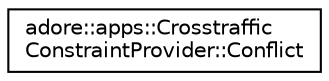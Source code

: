 digraph "Graphical Class Hierarchy"
{
 // LATEX_PDF_SIZE
  edge [fontname="Helvetica",fontsize="10",labelfontname="Helvetica",labelfontsize="10"];
  node [fontname="Helvetica",fontsize="10",shape=record];
  rankdir="LR";
  Node0 [label="adore::apps::Crosstraffic\lConstraintProvider::Conflict",height=0.2,width=0.4,color="black", fillcolor="white", style="filled",URL="$structadore_1_1apps_1_1CrosstrafficConstraintProvider_1_1Conflict.html",tooltip=" "];
}
